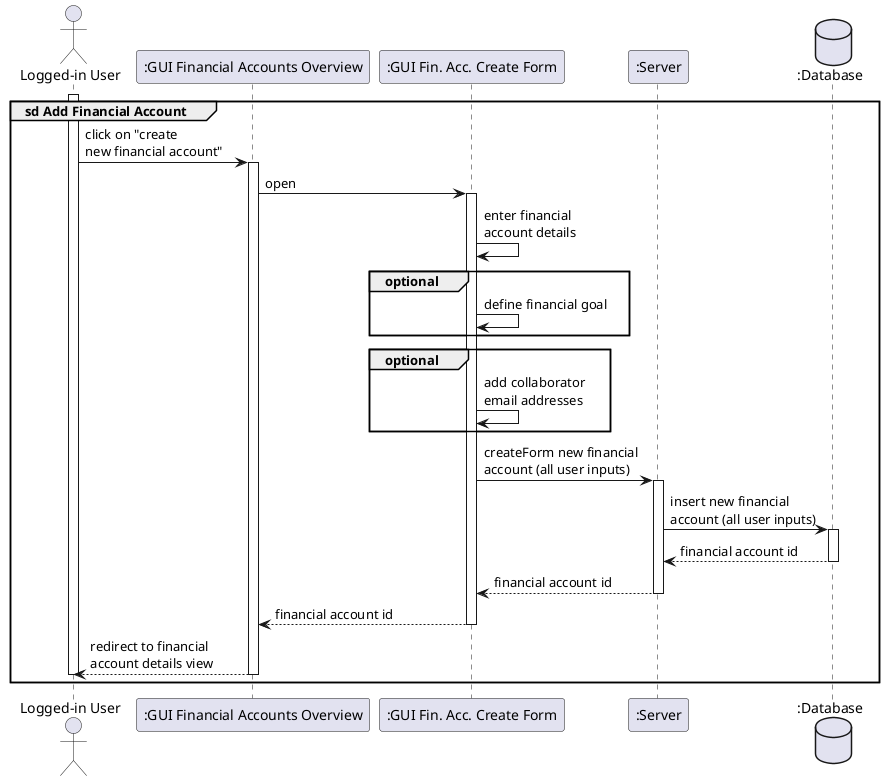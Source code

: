 @startuml

actor "Logged-in User" as user
participant ":GUI Financial Accounts Overview" as overview
participant ":GUI Fin. Acc. Create Form" as createForm
participant ":Server" as server
database ":Database" as database

group sd Add Financial Account
    activate user
    user -> overview++ : click on "create\nnew financial account"
        overview -> createForm++ : open
            createForm -> createForm : enter financial \naccount details
            group optional
            createForm -> createForm : define financial goal
            end
            group optional
            createForm -> createForm : add collaborator \nemail addresses
            end
            createForm -> server++ : createForm new financial \naccount (all user inputs)
                server -> database++ : insert new financial \naccount (all user inputs)
                return financial account id
            return financial account id
        return financial account id
    return redirect to financial \naccount details view
    deactivate user
end

@enduml
